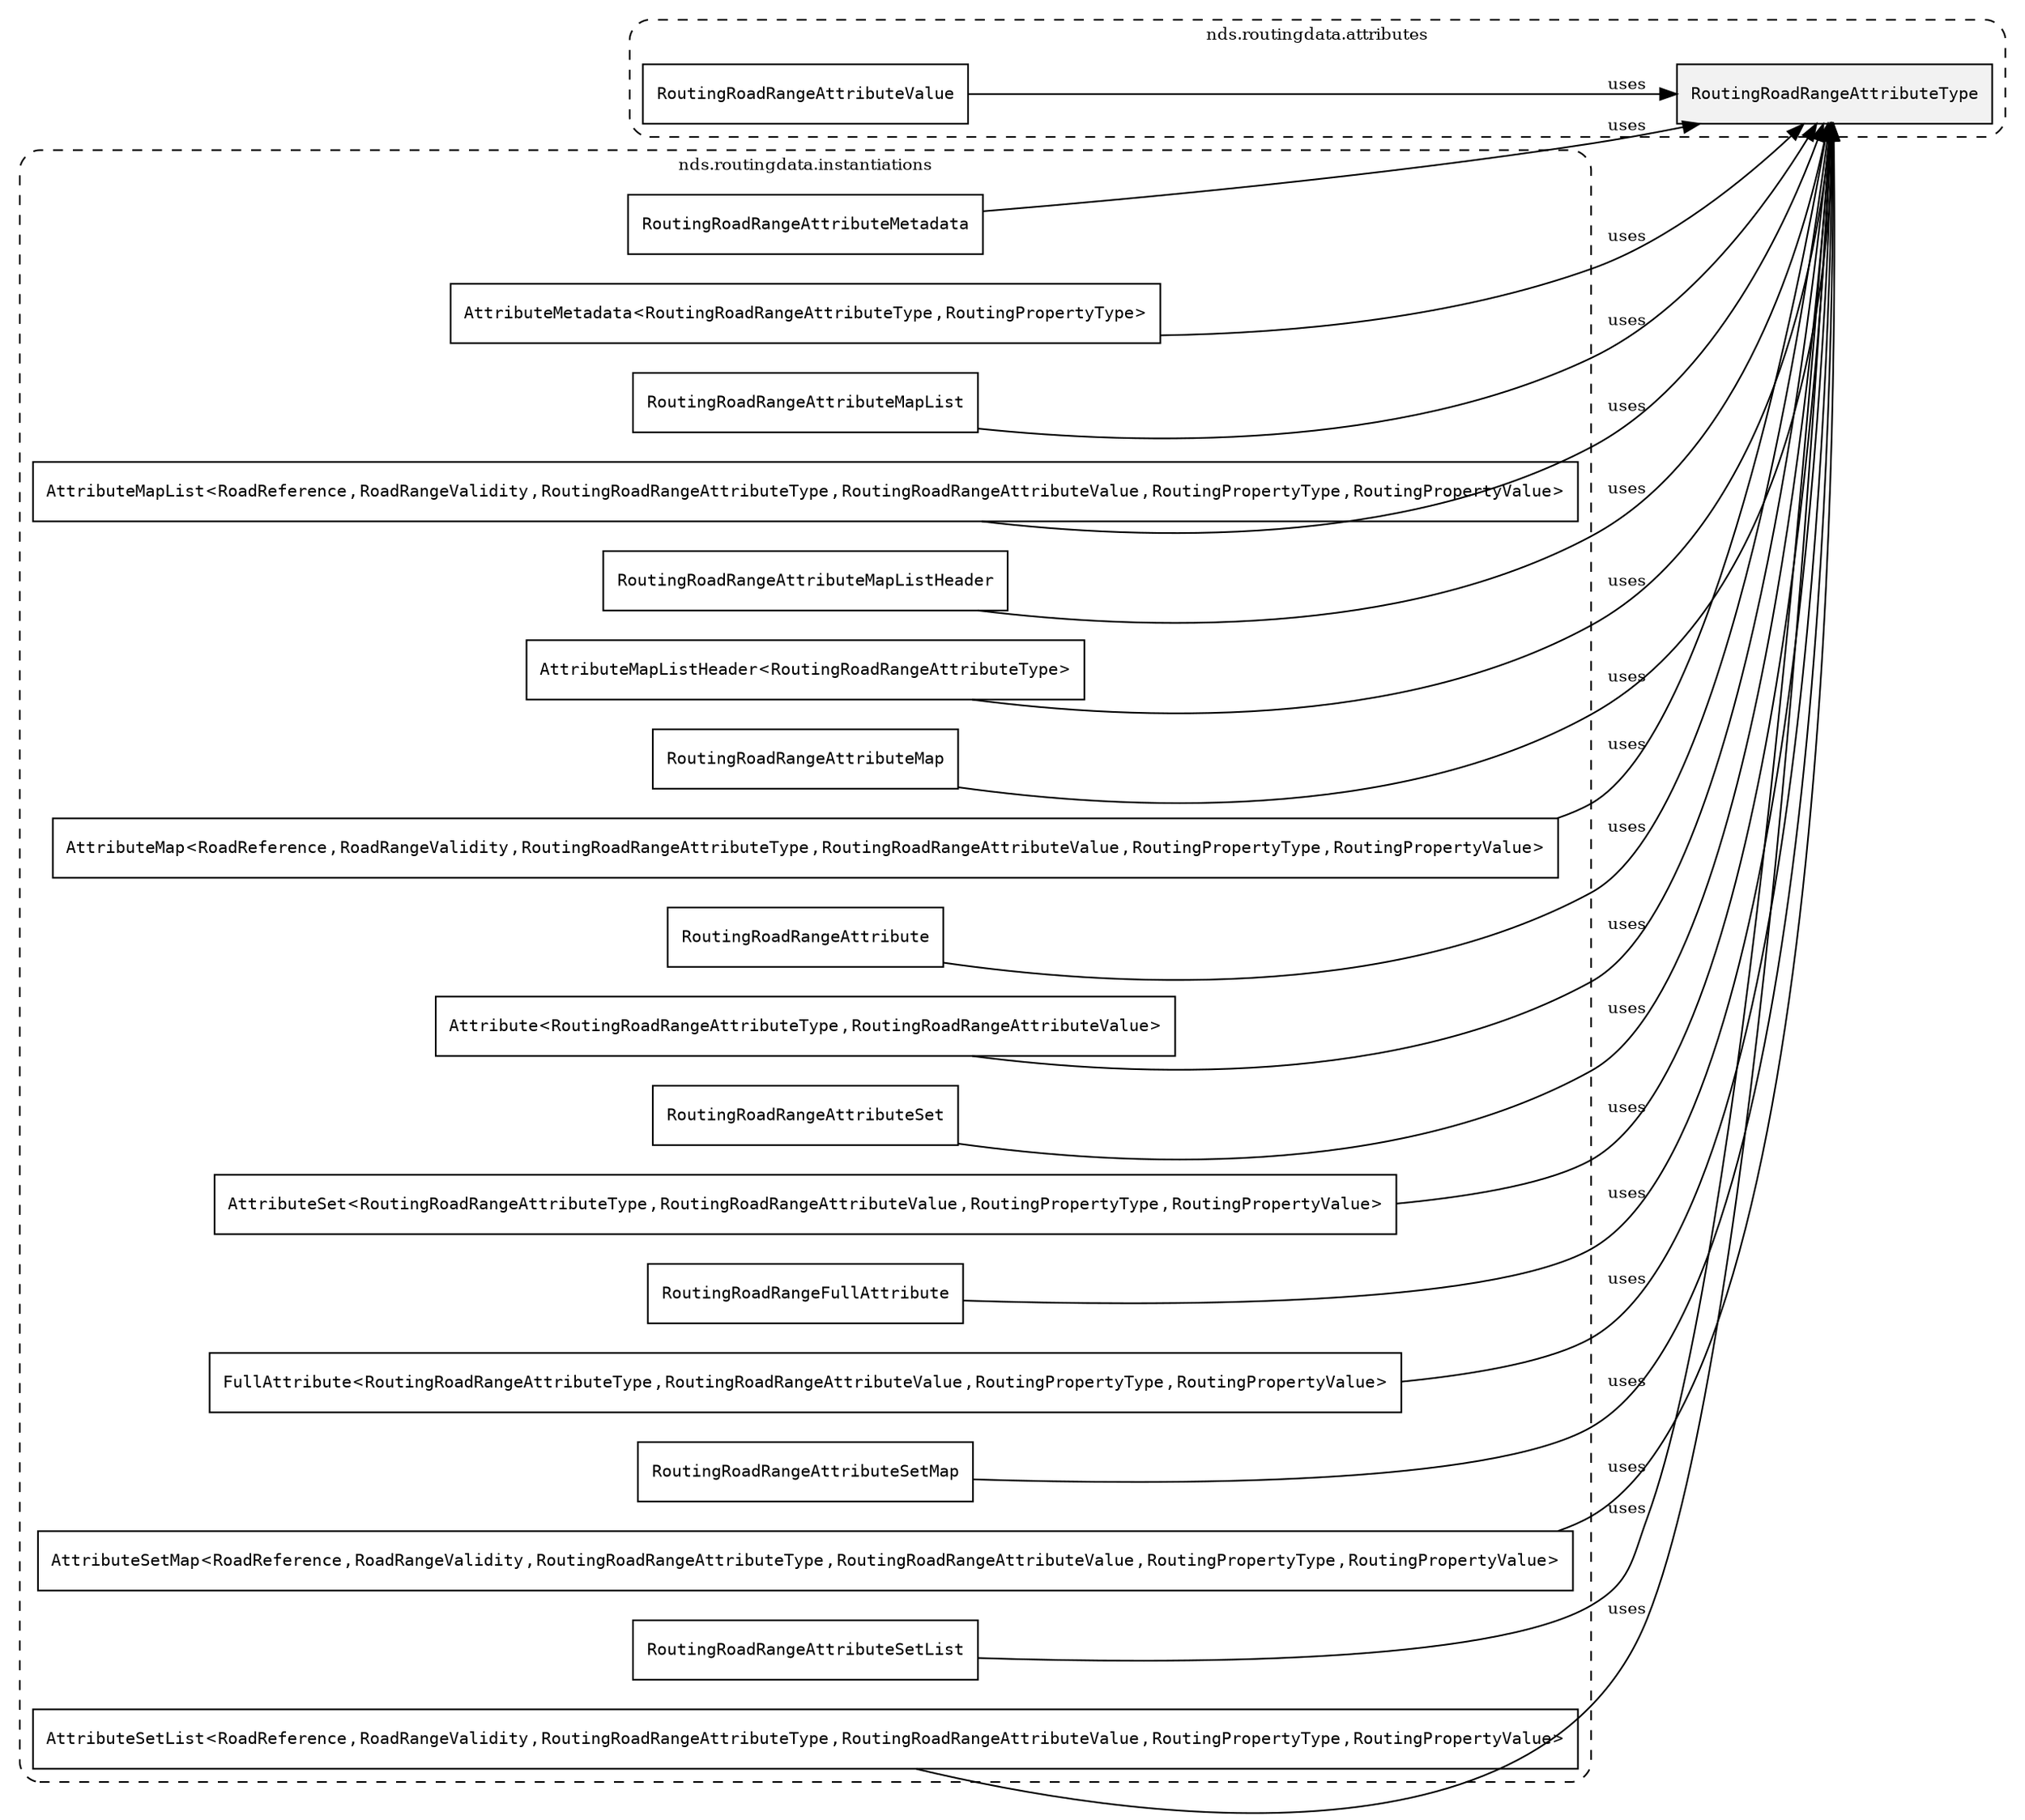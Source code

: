 /**
 * This dot file creates symbol collaboration diagram for RoutingRoadRangeAttributeType.
 */
digraph ZSERIO
{
    node [shape=box, fontsize=10];
    rankdir="LR";
    fontsize=10;
    tooltip="RoutingRoadRangeAttributeType collaboration diagram";

    subgraph "cluster_nds.routingdata.attributes"
    {
        style="dashed, rounded";
        label="nds.routingdata.attributes";
        tooltip="Package nds.routingdata.attributes";
        href="../../../content/packages/nds.routingdata.attributes.html#Package-nds-routingdata-attributes";
        target="_parent";

        "RoutingRoadRangeAttributeType" [style="filled", fillcolor="#0000000D", target="_parent", label=<<font face="monospace"><table align="center" border="0" cellspacing="0" cellpadding="0"><tr><td href="../../../content/packages/nds.routingdata.attributes.html#Enum-RoutingRoadRangeAttributeType" title="Enum defined in nds.routingdata.attributes">RoutingRoadRangeAttributeType</td></tr></table></font>>];
        "RoutingRoadRangeAttributeValue" [target="_parent", label=<<font face="monospace"><table align="center" border="0" cellspacing="0" cellpadding="0"><tr><td href="../../../content/packages/nds.routingdata.attributes.html#Choice-RoutingRoadRangeAttributeValue" title="Choice defined in nds.routingdata.attributes">RoutingRoadRangeAttributeValue</td></tr></table></font>>];
    }

    subgraph "cluster_nds.routingdata.instantiations"
    {
        style="dashed, rounded";
        label="nds.routingdata.instantiations";
        tooltip="Package nds.routingdata.instantiations";
        href="../../../content/packages/nds.routingdata.instantiations.html#Package-nds-routingdata-instantiations";
        target="_parent";

        "RoutingRoadRangeAttributeMetadata" [target="_parent", label=<<font face="monospace"><table align="center" border="0" cellspacing="0" cellpadding="0"><tr><td href="../../../content/packages/nds.routingdata.instantiations.html#InstantiateType-RoutingRoadRangeAttributeMetadata" title="InstantiateType defined in nds.routingdata.instantiations">RoutingRoadRangeAttributeMetadata</td></tr></table></font>>];
        "AttributeMetadata&lt;RoutingRoadRangeAttributeType,RoutingPropertyType&gt;" [target="_parent", label=<<font face="monospace"><table align="center" border="0" cellspacing="0" cellpadding="0"><tr><td href="../../../content/packages/nds.core.attributemap.html#Structure-AttributeMetadata" title="Structure defined in nds.core.attributemap">AttributeMetadata</td><td>&lt;</td><td><table align="center" border="0" cellspacing="0" cellpadding="0"><tr><td href="../../../content/packages/nds.routingdata.attributes.html#Enum-RoutingRoadRangeAttributeType" title="Enum defined in nds.routingdata.attributes">RoutingRoadRangeAttributeType</td></tr></table></td><td>,</td><td><table align="center" border="0" cellspacing="0" cellpadding="0"><tr><td href="../../../content/packages/nds.routingdata.properties.html#Structure-RoutingPropertyType" title="Structure defined in nds.routingdata.properties">RoutingPropertyType</td></tr></table></td><td>&gt;</td></tr></table></font>>];
        "RoutingRoadRangeAttributeMapList" [target="_parent", label=<<font face="monospace"><table align="center" border="0" cellspacing="0" cellpadding="0"><tr><td href="../../../content/packages/nds.routingdata.instantiations.html#InstantiateType-RoutingRoadRangeAttributeMapList" title="InstantiateType defined in nds.routingdata.instantiations">RoutingRoadRangeAttributeMapList</td></tr></table></font>>];
        "AttributeMapList&lt;RoadReference,RoadRangeValidity,RoutingRoadRangeAttributeType,RoutingRoadRangeAttributeValue,RoutingPropertyType,RoutingPropertyValue&gt;" [target="_parent", label=<<font face="monospace"><table align="center" border="0" cellspacing="0" cellpadding="0"><tr><td href="../../../content/packages/nds.core.attributemap.html#Structure-AttributeMapList" title="Structure defined in nds.core.attributemap">AttributeMapList</td><td>&lt;</td><td><table align="center" border="0" cellspacing="0" cellpadding="0"><tr><td href="../../../content/packages/nds.road.reference.types.html#Structure-RoadReference" title="Structure defined in nds.road.reference.types">RoadReference</td></tr></table></td><td>,</td><td><table align="center" border="0" cellspacing="0" cellpadding="0"><tr><td href="../../../content/packages/nds.road.reference.types.html#Structure-RoadRangeValidity" title="Structure defined in nds.road.reference.types">RoadRangeValidity</td></tr></table></td><td>,</td><td><table align="center" border="0" cellspacing="0" cellpadding="0"><tr><td href="../../../content/packages/nds.routingdata.attributes.html#Enum-RoutingRoadRangeAttributeType" title="Enum defined in nds.routingdata.attributes">RoutingRoadRangeAttributeType</td></tr></table></td><td>,</td><td><table align="center" border="0" cellspacing="0" cellpadding="0"><tr><td href="../../../content/packages/nds.routingdata.attributes.html#Choice-RoutingRoadRangeAttributeValue" title="Choice defined in nds.routingdata.attributes">RoutingRoadRangeAttributeValue</td></tr></table></td><td>,</td><td><table align="center" border="0" cellspacing="0" cellpadding="0"><tr><td href="../../../content/packages/nds.routingdata.properties.html#Structure-RoutingPropertyType" title="Structure defined in nds.routingdata.properties">RoutingPropertyType</td></tr></table></td><td>,</td><td><table align="center" border="0" cellspacing="0" cellpadding="0"><tr><td href="../../../content/packages/nds.routingdata.properties.html#Structure-RoutingPropertyValue" title="Structure defined in nds.routingdata.properties">RoutingPropertyValue</td></tr></table></td><td>&gt;</td></tr></table></font>>];
        "RoutingRoadRangeAttributeMapListHeader" [target="_parent", label=<<font face="monospace"><table align="center" border="0" cellspacing="0" cellpadding="0"><tr><td href="../../../content/packages/nds.routingdata.instantiations.html#InstantiateType-RoutingRoadRangeAttributeMapListHeader" title="InstantiateType defined in nds.routingdata.instantiations">RoutingRoadRangeAttributeMapListHeader</td></tr></table></font>>];
        "AttributeMapListHeader&lt;RoutingRoadRangeAttributeType&gt;" [target="_parent", label=<<font face="monospace"><table align="center" border="0" cellspacing="0" cellpadding="0"><tr><td href="../../../content/packages/nds.core.attributemap.html#Structure-AttributeMapListHeader" title="Structure defined in nds.core.attributemap">AttributeMapListHeader</td><td>&lt;</td><td><table align="center" border="0" cellspacing="0" cellpadding="0"><tr><td href="../../../content/packages/nds.routingdata.attributes.html#Enum-RoutingRoadRangeAttributeType" title="Enum defined in nds.routingdata.attributes">RoutingRoadRangeAttributeType</td></tr></table></td><td>&gt;</td></tr></table></font>>];
        "RoutingRoadRangeAttributeMap" [target="_parent", label=<<font face="monospace"><table align="center" border="0" cellspacing="0" cellpadding="0"><tr><td href="../../../content/packages/nds.routingdata.instantiations.html#InstantiateType-RoutingRoadRangeAttributeMap" title="InstantiateType defined in nds.routingdata.instantiations">RoutingRoadRangeAttributeMap</td></tr></table></font>>];
        "AttributeMap&lt;RoadReference,RoadRangeValidity,RoutingRoadRangeAttributeType,RoutingRoadRangeAttributeValue,RoutingPropertyType,RoutingPropertyValue&gt;" [target="_parent", label=<<font face="monospace"><table align="center" border="0" cellspacing="0" cellpadding="0"><tr><td href="../../../content/packages/nds.core.attributemap.html#Structure-AttributeMap" title="Structure defined in nds.core.attributemap">AttributeMap</td><td>&lt;</td><td><table align="center" border="0" cellspacing="0" cellpadding="0"><tr><td href="../../../content/packages/nds.road.reference.types.html#Structure-RoadReference" title="Structure defined in nds.road.reference.types">RoadReference</td></tr></table></td><td>,</td><td><table align="center" border="0" cellspacing="0" cellpadding="0"><tr><td href="../../../content/packages/nds.road.reference.types.html#Structure-RoadRangeValidity" title="Structure defined in nds.road.reference.types">RoadRangeValidity</td></tr></table></td><td>,</td><td><table align="center" border="0" cellspacing="0" cellpadding="0"><tr><td href="../../../content/packages/nds.routingdata.attributes.html#Enum-RoutingRoadRangeAttributeType" title="Enum defined in nds.routingdata.attributes">RoutingRoadRangeAttributeType</td></tr></table></td><td>,</td><td><table align="center" border="0" cellspacing="0" cellpadding="0"><tr><td href="../../../content/packages/nds.routingdata.attributes.html#Choice-RoutingRoadRangeAttributeValue" title="Choice defined in nds.routingdata.attributes">RoutingRoadRangeAttributeValue</td></tr></table></td><td>,</td><td><table align="center" border="0" cellspacing="0" cellpadding="0"><tr><td href="../../../content/packages/nds.routingdata.properties.html#Structure-RoutingPropertyType" title="Structure defined in nds.routingdata.properties">RoutingPropertyType</td></tr></table></td><td>,</td><td><table align="center" border="0" cellspacing="0" cellpadding="0"><tr><td href="../../../content/packages/nds.routingdata.properties.html#Structure-RoutingPropertyValue" title="Structure defined in nds.routingdata.properties">RoutingPropertyValue</td></tr></table></td><td>&gt;</td></tr></table></font>>];
        "RoutingRoadRangeAttribute" [target="_parent", label=<<font face="monospace"><table align="center" border="0" cellspacing="0" cellpadding="0"><tr><td href="../../../content/packages/nds.routingdata.instantiations.html#InstantiateType-RoutingRoadRangeAttribute" title="InstantiateType defined in nds.routingdata.instantiations">RoutingRoadRangeAttribute</td></tr></table></font>>];
        "Attribute&lt;RoutingRoadRangeAttributeType,RoutingRoadRangeAttributeValue&gt;" [target="_parent", label=<<font face="monospace"><table align="center" border="0" cellspacing="0" cellpadding="0"><tr><td href="../../../content/packages/nds.core.attributemap.html#Structure-Attribute" title="Structure defined in nds.core.attributemap">Attribute</td><td>&lt;</td><td><table align="center" border="0" cellspacing="0" cellpadding="0"><tr><td href="../../../content/packages/nds.routingdata.attributes.html#Enum-RoutingRoadRangeAttributeType" title="Enum defined in nds.routingdata.attributes">RoutingRoadRangeAttributeType</td></tr></table></td><td>,</td><td><table align="center" border="0" cellspacing="0" cellpadding="0"><tr><td href="../../../content/packages/nds.routingdata.attributes.html#Choice-RoutingRoadRangeAttributeValue" title="Choice defined in nds.routingdata.attributes">RoutingRoadRangeAttributeValue</td></tr></table></td><td>&gt;</td></tr></table></font>>];
        "RoutingRoadRangeAttributeSet" [target="_parent", label=<<font face="monospace"><table align="center" border="0" cellspacing="0" cellpadding="0"><tr><td href="../../../content/packages/nds.routingdata.instantiations.html#InstantiateType-RoutingRoadRangeAttributeSet" title="InstantiateType defined in nds.routingdata.instantiations">RoutingRoadRangeAttributeSet</td></tr></table></font>>];
        "AttributeSet&lt;RoutingRoadRangeAttributeType,RoutingRoadRangeAttributeValue,RoutingPropertyType,RoutingPropertyValue&gt;" [target="_parent", label=<<font face="monospace"><table align="center" border="0" cellspacing="0" cellpadding="0"><tr><td href="../../../content/packages/nds.core.attributemap.html#Structure-AttributeSet" title="Structure defined in nds.core.attributemap">AttributeSet</td><td>&lt;</td><td><table align="center" border="0" cellspacing="0" cellpadding="0"><tr><td href="../../../content/packages/nds.routingdata.attributes.html#Enum-RoutingRoadRangeAttributeType" title="Enum defined in nds.routingdata.attributes">RoutingRoadRangeAttributeType</td></tr></table></td><td>,</td><td><table align="center" border="0" cellspacing="0" cellpadding="0"><tr><td href="../../../content/packages/nds.routingdata.attributes.html#Choice-RoutingRoadRangeAttributeValue" title="Choice defined in nds.routingdata.attributes">RoutingRoadRangeAttributeValue</td></tr></table></td><td>,</td><td><table align="center" border="0" cellspacing="0" cellpadding="0"><tr><td href="../../../content/packages/nds.routingdata.properties.html#Structure-RoutingPropertyType" title="Structure defined in nds.routingdata.properties">RoutingPropertyType</td></tr></table></td><td>,</td><td><table align="center" border="0" cellspacing="0" cellpadding="0"><tr><td href="../../../content/packages/nds.routingdata.properties.html#Structure-RoutingPropertyValue" title="Structure defined in nds.routingdata.properties">RoutingPropertyValue</td></tr></table></td><td>&gt;</td></tr></table></font>>];
        "RoutingRoadRangeFullAttribute" [target="_parent", label=<<font face="monospace"><table align="center" border="0" cellspacing="0" cellpadding="0"><tr><td href="../../../content/packages/nds.routingdata.instantiations.html#InstantiateType-RoutingRoadRangeFullAttribute" title="InstantiateType defined in nds.routingdata.instantiations">RoutingRoadRangeFullAttribute</td></tr></table></font>>];
        "FullAttribute&lt;RoutingRoadRangeAttributeType,RoutingRoadRangeAttributeValue,RoutingPropertyType,RoutingPropertyValue&gt;" [target="_parent", label=<<font face="monospace"><table align="center" border="0" cellspacing="0" cellpadding="0"><tr><td href="../../../content/packages/nds.core.attributemap.html#Structure-FullAttribute" title="Structure defined in nds.core.attributemap">FullAttribute</td><td>&lt;</td><td><table align="center" border="0" cellspacing="0" cellpadding="0"><tr><td href="../../../content/packages/nds.routingdata.attributes.html#Enum-RoutingRoadRangeAttributeType" title="Enum defined in nds.routingdata.attributes">RoutingRoadRangeAttributeType</td></tr></table></td><td>,</td><td><table align="center" border="0" cellspacing="0" cellpadding="0"><tr><td href="../../../content/packages/nds.routingdata.attributes.html#Choice-RoutingRoadRangeAttributeValue" title="Choice defined in nds.routingdata.attributes">RoutingRoadRangeAttributeValue</td></tr></table></td><td>,</td><td><table align="center" border="0" cellspacing="0" cellpadding="0"><tr><td href="../../../content/packages/nds.routingdata.properties.html#Structure-RoutingPropertyType" title="Structure defined in nds.routingdata.properties">RoutingPropertyType</td></tr></table></td><td>,</td><td><table align="center" border="0" cellspacing="0" cellpadding="0"><tr><td href="../../../content/packages/nds.routingdata.properties.html#Structure-RoutingPropertyValue" title="Structure defined in nds.routingdata.properties">RoutingPropertyValue</td></tr></table></td><td>&gt;</td></tr></table></font>>];
        "RoutingRoadRangeAttributeSetMap" [target="_parent", label=<<font face="monospace"><table align="center" border="0" cellspacing="0" cellpadding="0"><tr><td href="../../../content/packages/nds.routingdata.instantiations.html#InstantiateType-RoutingRoadRangeAttributeSetMap" title="InstantiateType defined in nds.routingdata.instantiations">RoutingRoadRangeAttributeSetMap</td></tr></table></font>>];
        "AttributeSetMap&lt;RoadReference,RoadRangeValidity,RoutingRoadRangeAttributeType,RoutingRoadRangeAttributeValue,RoutingPropertyType,RoutingPropertyValue&gt;" [target="_parent", label=<<font face="monospace"><table align="center" border="0" cellspacing="0" cellpadding="0"><tr><td href="../../../content/packages/nds.core.attributemap.html#Structure-AttributeSetMap" title="Structure defined in nds.core.attributemap">AttributeSetMap</td><td>&lt;</td><td><table align="center" border="0" cellspacing="0" cellpadding="0"><tr><td href="../../../content/packages/nds.road.reference.types.html#Structure-RoadReference" title="Structure defined in nds.road.reference.types">RoadReference</td></tr></table></td><td>,</td><td><table align="center" border="0" cellspacing="0" cellpadding="0"><tr><td href="../../../content/packages/nds.road.reference.types.html#Structure-RoadRangeValidity" title="Structure defined in nds.road.reference.types">RoadRangeValidity</td></tr></table></td><td>,</td><td><table align="center" border="0" cellspacing="0" cellpadding="0"><tr><td href="../../../content/packages/nds.routingdata.attributes.html#Enum-RoutingRoadRangeAttributeType" title="Enum defined in nds.routingdata.attributes">RoutingRoadRangeAttributeType</td></tr></table></td><td>,</td><td><table align="center" border="0" cellspacing="0" cellpadding="0"><tr><td href="../../../content/packages/nds.routingdata.attributes.html#Choice-RoutingRoadRangeAttributeValue" title="Choice defined in nds.routingdata.attributes">RoutingRoadRangeAttributeValue</td></tr></table></td><td>,</td><td><table align="center" border="0" cellspacing="0" cellpadding="0"><tr><td href="../../../content/packages/nds.routingdata.properties.html#Structure-RoutingPropertyType" title="Structure defined in nds.routingdata.properties">RoutingPropertyType</td></tr></table></td><td>,</td><td><table align="center" border="0" cellspacing="0" cellpadding="0"><tr><td href="../../../content/packages/nds.routingdata.properties.html#Structure-RoutingPropertyValue" title="Structure defined in nds.routingdata.properties">RoutingPropertyValue</td></tr></table></td><td>&gt;</td></tr></table></font>>];
        "RoutingRoadRangeAttributeSetList" [target="_parent", label=<<font face="monospace"><table align="center" border="0" cellspacing="0" cellpadding="0"><tr><td href="../../../content/packages/nds.routingdata.instantiations.html#InstantiateType-RoutingRoadRangeAttributeSetList" title="InstantiateType defined in nds.routingdata.instantiations">RoutingRoadRangeAttributeSetList</td></tr></table></font>>];
        "AttributeSetList&lt;RoadReference,RoadRangeValidity,RoutingRoadRangeAttributeType,RoutingRoadRangeAttributeValue,RoutingPropertyType,RoutingPropertyValue&gt;" [target="_parent", label=<<font face="monospace"><table align="center" border="0" cellspacing="0" cellpadding="0"><tr><td href="../../../content/packages/nds.core.attributemap.html#Structure-AttributeSetList" title="Structure defined in nds.core.attributemap">AttributeSetList</td><td>&lt;</td><td><table align="center" border="0" cellspacing="0" cellpadding="0"><tr><td href="../../../content/packages/nds.road.reference.types.html#Structure-RoadReference" title="Structure defined in nds.road.reference.types">RoadReference</td></tr></table></td><td>,</td><td><table align="center" border="0" cellspacing="0" cellpadding="0"><tr><td href="../../../content/packages/nds.road.reference.types.html#Structure-RoadRangeValidity" title="Structure defined in nds.road.reference.types">RoadRangeValidity</td></tr></table></td><td>,</td><td><table align="center" border="0" cellspacing="0" cellpadding="0"><tr><td href="../../../content/packages/nds.routingdata.attributes.html#Enum-RoutingRoadRangeAttributeType" title="Enum defined in nds.routingdata.attributes">RoutingRoadRangeAttributeType</td></tr></table></td><td>,</td><td><table align="center" border="0" cellspacing="0" cellpadding="0"><tr><td href="../../../content/packages/nds.routingdata.attributes.html#Choice-RoutingRoadRangeAttributeValue" title="Choice defined in nds.routingdata.attributes">RoutingRoadRangeAttributeValue</td></tr></table></td><td>,</td><td><table align="center" border="0" cellspacing="0" cellpadding="0"><tr><td href="../../../content/packages/nds.routingdata.properties.html#Structure-RoutingPropertyType" title="Structure defined in nds.routingdata.properties">RoutingPropertyType</td></tr></table></td><td>,</td><td><table align="center" border="0" cellspacing="0" cellpadding="0"><tr><td href="../../../content/packages/nds.routingdata.properties.html#Structure-RoutingPropertyValue" title="Structure defined in nds.routingdata.properties">RoutingPropertyValue</td></tr></table></td><td>&gt;</td></tr></table></font>>];
    }

    "RoutingRoadRangeAttributeMetadata" -> "RoutingRoadRangeAttributeType" [label="uses", fontsize=10];
    "AttributeMetadata&lt;RoutingRoadRangeAttributeType,RoutingPropertyType&gt;" -> "RoutingRoadRangeAttributeType" [label="uses", fontsize=10];
    "RoutingRoadRangeAttributeMapList" -> "RoutingRoadRangeAttributeType" [label="uses", fontsize=10];
    "AttributeMapList&lt;RoadReference,RoadRangeValidity,RoutingRoadRangeAttributeType,RoutingRoadRangeAttributeValue,RoutingPropertyType,RoutingPropertyValue&gt;" -> "RoutingRoadRangeAttributeType" [label="uses", fontsize=10];
    "RoutingRoadRangeAttributeMapListHeader" -> "RoutingRoadRangeAttributeType" [label="uses", fontsize=10];
    "AttributeMapListHeader&lt;RoutingRoadRangeAttributeType&gt;" -> "RoutingRoadRangeAttributeType" [label="uses", fontsize=10];
    "RoutingRoadRangeAttributeMap" -> "RoutingRoadRangeAttributeType" [label="uses", fontsize=10];
    "AttributeMap&lt;RoadReference,RoadRangeValidity,RoutingRoadRangeAttributeType,RoutingRoadRangeAttributeValue,RoutingPropertyType,RoutingPropertyValue&gt;" -> "RoutingRoadRangeAttributeType" [label="uses", fontsize=10];
    "RoutingRoadRangeAttribute" -> "RoutingRoadRangeAttributeType" [label="uses", fontsize=10];
    "Attribute&lt;RoutingRoadRangeAttributeType,RoutingRoadRangeAttributeValue&gt;" -> "RoutingRoadRangeAttributeType" [label="uses", fontsize=10];
    "RoutingRoadRangeAttributeSet" -> "RoutingRoadRangeAttributeType" [label="uses", fontsize=10];
    "AttributeSet&lt;RoutingRoadRangeAttributeType,RoutingRoadRangeAttributeValue,RoutingPropertyType,RoutingPropertyValue&gt;" -> "RoutingRoadRangeAttributeType" [label="uses", fontsize=10];
    "RoutingRoadRangeFullAttribute" -> "RoutingRoadRangeAttributeType" [label="uses", fontsize=10];
    "FullAttribute&lt;RoutingRoadRangeAttributeType,RoutingRoadRangeAttributeValue,RoutingPropertyType,RoutingPropertyValue&gt;" -> "RoutingRoadRangeAttributeType" [label="uses", fontsize=10];
    "RoutingRoadRangeAttributeSetMap" -> "RoutingRoadRangeAttributeType" [label="uses", fontsize=10];
    "AttributeSetMap&lt;RoadReference,RoadRangeValidity,RoutingRoadRangeAttributeType,RoutingRoadRangeAttributeValue,RoutingPropertyType,RoutingPropertyValue&gt;" -> "RoutingRoadRangeAttributeType" [label="uses", fontsize=10];
    "RoutingRoadRangeAttributeSetList" -> "RoutingRoadRangeAttributeType" [label="uses", fontsize=10];
    "AttributeSetList&lt;RoadReference,RoadRangeValidity,RoutingRoadRangeAttributeType,RoutingRoadRangeAttributeValue,RoutingPropertyType,RoutingPropertyValue&gt;" -> "RoutingRoadRangeAttributeType" [label="uses", fontsize=10];
    "RoutingRoadRangeAttributeValue" -> "RoutingRoadRangeAttributeType" [label="uses", fontsize=10];
}
